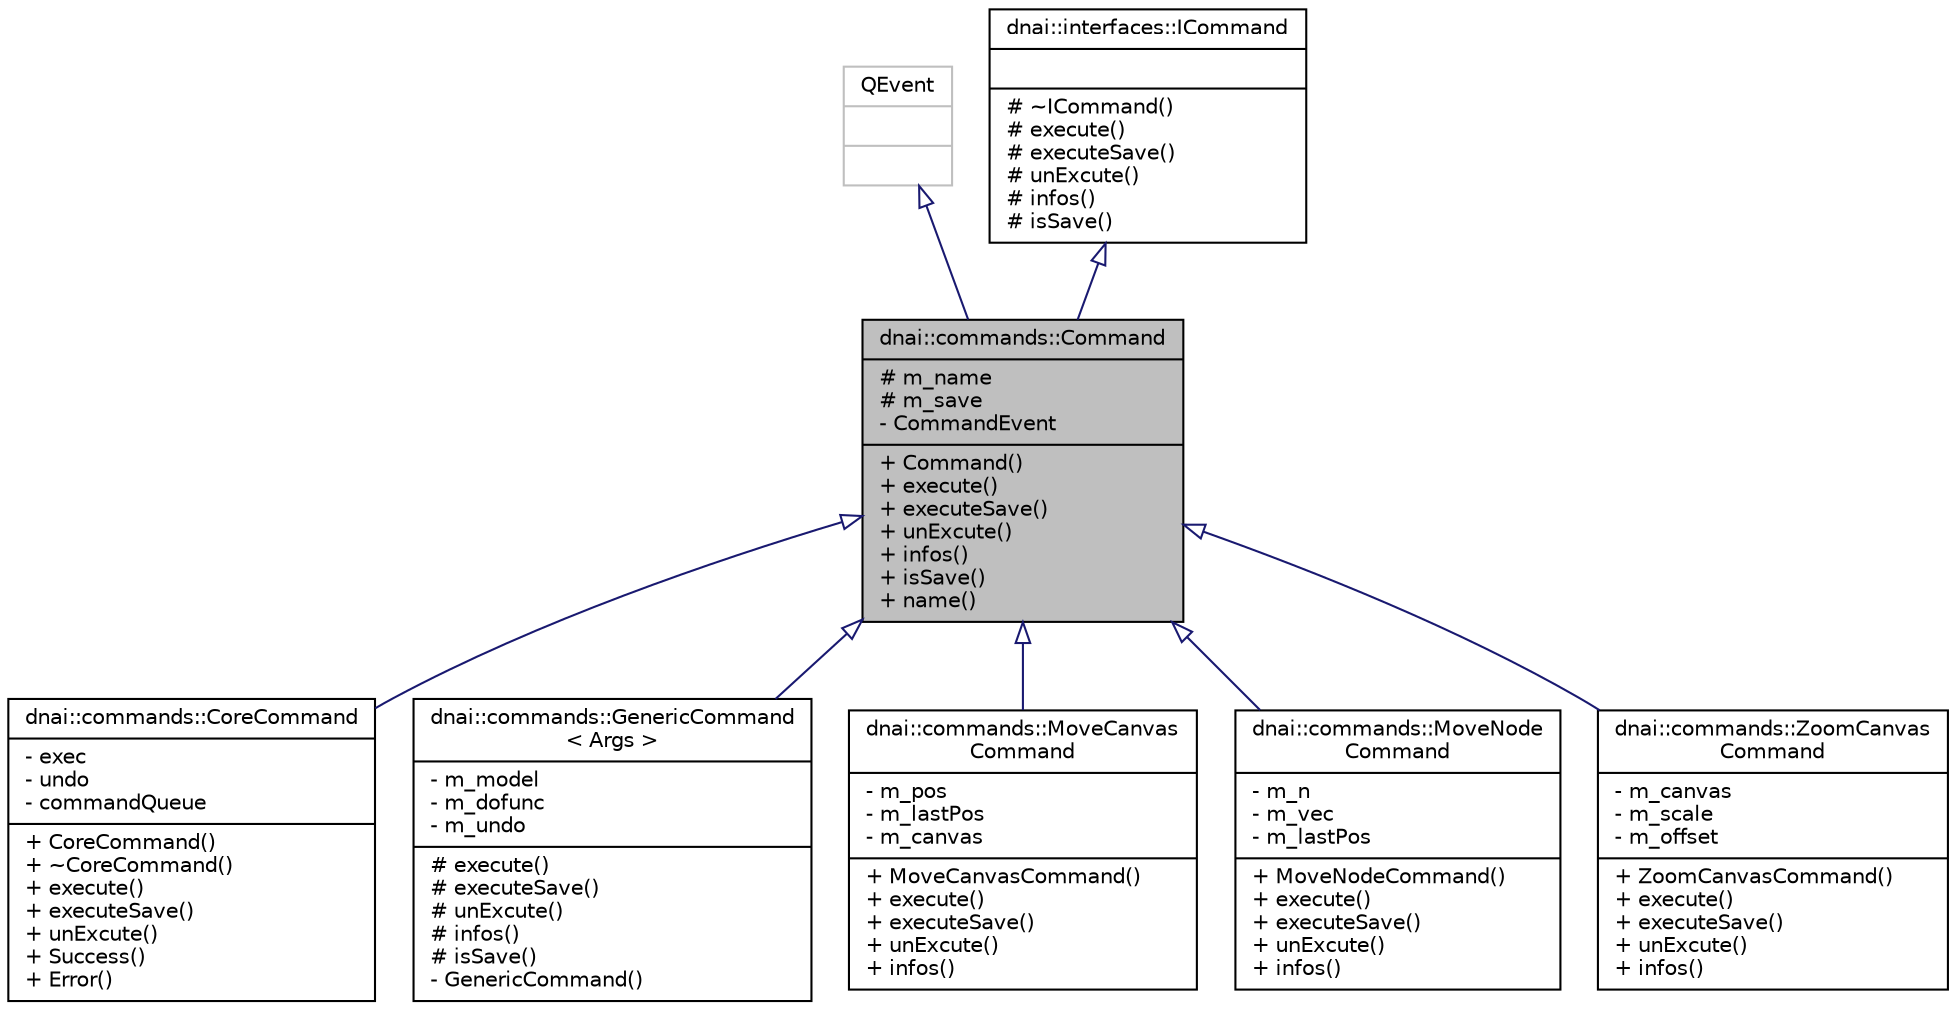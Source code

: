 digraph "dnai::commands::Command"
{
  edge [fontname="Helvetica",fontsize="10",labelfontname="Helvetica",labelfontsize="10"];
  node [fontname="Helvetica",fontsize="10",shape=record];
  Node1 [label="{dnai::commands::Command\n|# m_name\l# m_save\l- CommandEvent\l|+ Command()\l+ execute()\l+ executeSave()\l+ unExcute()\l+ infos()\l+ isSave()\l+ name()\l}",height=0.2,width=0.4,color="black", fillcolor="grey75", style="filled", fontcolor="black"];
  Node2 -> Node1 [dir="back",color="midnightblue",fontsize="10",style="solid",arrowtail="onormal",fontname="Helvetica"];
  Node2 [label="{QEvent\n||}",height=0.2,width=0.4,color="grey75", fillcolor="white", style="filled"];
  Node3 -> Node1 [dir="back",color="midnightblue",fontsize="10",style="solid",arrowtail="onormal",fontname="Helvetica"];
  Node3 [label="{dnai::interfaces::ICommand\n||# ~ICommand()\l# execute()\l# executeSave()\l# unExcute()\l# infos()\l# isSave()\l}",height=0.2,width=0.4,color="black", fillcolor="white", style="filled",URL="$classdnai_1_1interfaces_1_1_i_command.html"];
  Node1 -> Node4 [dir="back",color="midnightblue",fontsize="10",style="solid",arrowtail="onormal",fontname="Helvetica"];
  Node4 [label="{dnai::commands::CoreCommand\n|- exec\l- undo\l- commandQueue\l|+ CoreCommand()\l+ ~CoreCommand()\l+ execute()\l+ executeSave()\l+ unExcute()\l+ Success()\l+ Error()\l}",height=0.2,width=0.4,color="black", fillcolor="white", style="filled",URL="$classdnai_1_1commands_1_1_core_command.html"];
  Node1 -> Node5 [dir="back",color="midnightblue",fontsize="10",style="solid",arrowtail="onormal",fontname="Helvetica"];
  Node5 [label="{dnai::commands::GenericCommand\l\< Args \>\n|- m_model\l- m_dofunc\l- m_undo\l|# execute()\l# executeSave()\l# unExcute()\l# infos()\l# isSave()\l- GenericCommand()\l}",height=0.2,width=0.4,color="black", fillcolor="white", style="filled",URL="$classdnai_1_1commands_1_1_generic_command.html"];
  Node1 -> Node6 [dir="back",color="midnightblue",fontsize="10",style="solid",arrowtail="onormal",fontname="Helvetica"];
  Node6 [label="{dnai::commands::MoveCanvas\lCommand\n|- m_pos\l- m_lastPos\l- m_canvas\l|+ MoveCanvasCommand()\l+ execute()\l+ executeSave()\l+ unExcute()\l+ infos()\l}",height=0.2,width=0.4,color="black", fillcolor="white", style="filled",URL="$classdnai_1_1commands_1_1_move_canvas_command.html"];
  Node1 -> Node7 [dir="back",color="midnightblue",fontsize="10",style="solid",arrowtail="onormal",fontname="Helvetica"];
  Node7 [label="{dnai::commands::MoveNode\lCommand\n|- m_n\l- m_vec\l- m_lastPos\l|+ MoveNodeCommand()\l+ execute()\l+ executeSave()\l+ unExcute()\l+ infos()\l}",height=0.2,width=0.4,color="black", fillcolor="white", style="filled",URL="$classdnai_1_1commands_1_1_move_node_command.html",tooltip="MoveNodeCommand allow to move GenericNode in canvas. "];
  Node1 -> Node8 [dir="back",color="midnightblue",fontsize="10",style="solid",arrowtail="onormal",fontname="Helvetica"];
  Node8 [label="{dnai::commands::ZoomCanvas\lCommand\n|- m_canvas\l- m_scale\l- m_offset\l|+ ZoomCanvasCommand()\l+ execute()\l+ executeSave()\l+ unExcute()\l+ infos()\l}",height=0.2,width=0.4,color="black", fillcolor="white", style="filled",URL="$classdnai_1_1commands_1_1_zoom_canvas_command.html"];
}

